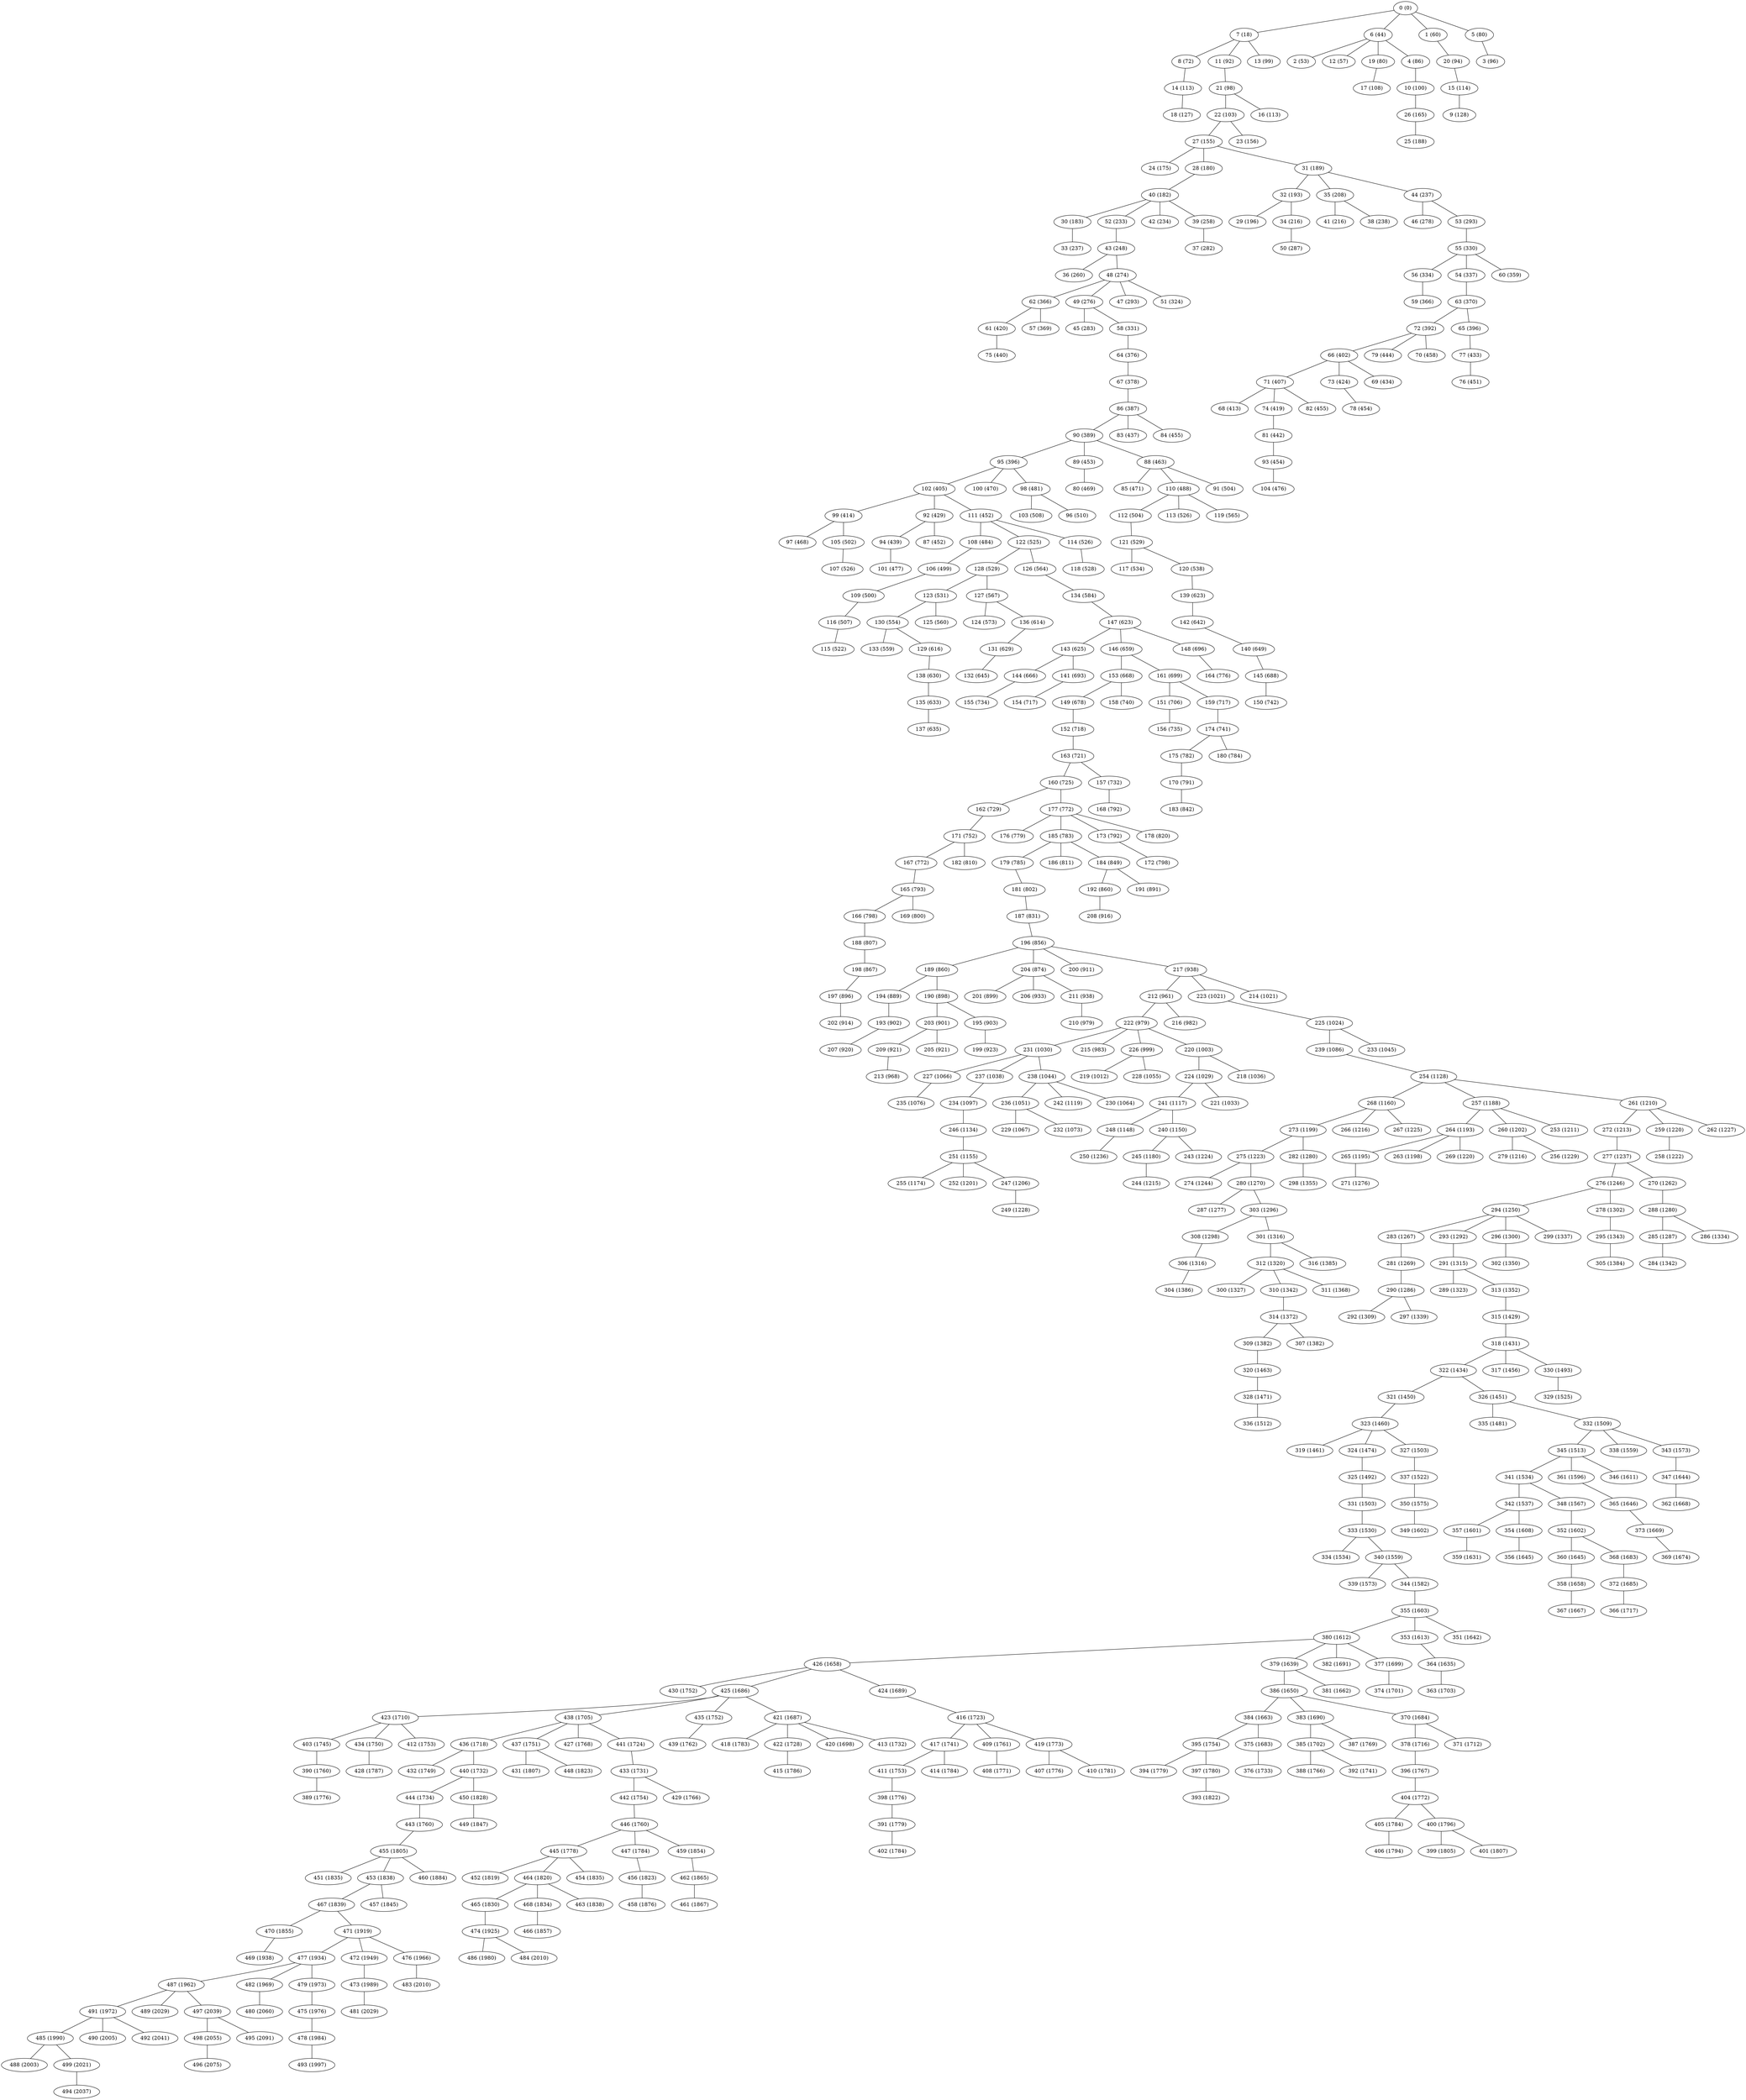 graph{
"64 (376)" -- "67 (378)";
"231 (1030)" -- "227 (1066)";
"423 (1710)" -- "403 (1745)";
"67 (378)" -- "86 (387)";
"236 (1051)" -- "229 (1067)";
"436 (1718)" -- "432 (1749)";
"86 (387)" -- "90 (389)";
"236 (1051)" -- "232 (1073)";
"423 (1710)" -- "434 (1750)";
"63 (370)" -- "72 (392)";
"227 (1066)" -- "235 (1076)";
"438 (1705)" -- "437 (1751)";
"90 (389)" -- "95 (396)";
"225 (1024)" -- "239 (1086)";
"426 (1658)" -- "430 (1752)";
"63 (370)" -- "65 (396)";
"237 (1038)" -- "234 (1097)";
"425 (1686)" -- "435 (1752)";
"72 (392)" -- "66 (402)";
"224 (1029)" -- "241 (1117)";
"423 (1710)" -- "412 (1753)";
"95 (396)" -- "102 (405)";
"238 (1044)" -- "242 (1119)";
"417 (1741)" -- "411 (1753)";
"66 (402)" -- "71 (407)";
"239 (1086)" -- "254 (1128)";
"384 (1663)" -- "395 (1754)";
"71 (407)" -- "68 (413)";
"234 (1097)" -- "246 (1134)";
"433 (1731)" -- "442 (1754)";
"102 (405)" -- "99 (414)";
"241 (1117)" -- "248 (1148)";
"442 (1754)" -- "446 (1760)";
"71 (407)" -- "74 (419)";
"241 (1117)" -- "240 (1150)";
"403 (1745)" -- "390 (1760)";
"62 (366)" -- "61 (420)";
"246 (1134)" -- "251 (1155)";
"444 (1734)" -- "443 (1760)";
"66 (402)" -- "73 (424)";
"254 (1128)" -- "268 (1160)";
"416 (1723)" -- "409 (1761)";
"102 (405)" -- "92 (429)";
"251 (1155)" -- "255 (1174)";
"435 (1752)" -- "439 (1762)";
"65 (396)" -- "77 (433)";
"240 (1150)" -- "245 (1180)";
"433 (1731)" -- "429 (1766)";
"66 (402)" -- "69 (434)";
"254 (1128)" -- "257 (1188)";
"385 (1702)" -- "388 (1766)";
"86 (387)" -- "83 (437)";
"257 (1188)" -- "264 (1193)";
"378 (1716)" -- "396 (1767)";
"92 (429)" -- "94 (439)";
"264 (1193)" -- "265 (1195)";
"438 (1705)" -- "427 (1768)";
"61 (420)" -- "75 (440)";
"264 (1193)" -- "263 (1198)";
"383 (1690)" -- "387 (1769)";
"74 (419)" -- "81 (442)";
"268 (1160)" -- "273 (1199)";
"409 (1761)" -- "408 (1771)";
"72 (392)" -- "79 (444)";
"251 (1155)" -- "252 (1201)";
"396 (1767)" -- "404 (1772)";
"0 (0)" -- "7 (18)";
"77 (433)" -- "76 (451)";
"257 (1188)" -- "260 (1202)";
"416 (1723)" -- "419 (1773)";
"0 (0)" -- "6 (44)";
"92 (429)" -- "87 (452)";
"251 (1155)" -- "247 (1206)";
"411 (1753)" -- "398 (1776)";
"6 (44)" -- "2 (53)";
"102 (405)" -- "111 (452)";
"254 (1128)" -- "261 (1210)";
"419 (1773)" -- "407 (1776)";
"6 (44)" -- "12 (57)";
"90 (389)" -- "89 (453)";
"257 (1188)" -- "253 (1211)";
"390 (1760)" -- "389 (1776)";
"0 (0)" -- "1 (60)";
"81 (442)" -- "93 (454)";
"261 (1210)" -- "272 (1213)";
"446 (1760)" -- "445 (1778)";
"7 (18)" -- "8 (72)";
"73 (424)" -- "78 (454)";
"245 (1180)" -- "244 (1215)";
"395 (1754)" -- "394 (1779)";
"6 (44)" -- "19 (80)";
"71 (407)" -- "82 (455)";
"260 (1202)" -- "279 (1216)";
"398 (1776)" -- "391 (1779)";
"0 (0)" -- "5 (80)";
"86 (387)" -- "84 (455)";
"268 (1160)" -- "266 (1216)";
"395 (1754)" -- "397 (1780)";
"6 (44)" -- "4 (86)";
"72 (392)" -- "70 (458)";
"264 (1193)" -- "269 (1220)";
"419 (1773)" -- "410 (1781)";
"7 (18)" -- "11 (92)";
"90 (389)" -- "88 (463)";
"261 (1210)" -- "259 (1220)";
"421 (1687)" -- "418 (1783)";
"1 (60)" -- "20 (94)";
"99 (414)" -- "97 (468)";
"259 (1220)" -- "258 (1222)";
"446 (1760)" -- "447 (1784)";
"5 (80)" -- "3 (96)";
"89 (453)" -- "80 (469)";
"273 (1199)" -- "275 (1223)";
"404 (1772)" -- "405 (1784)";
"11 (92)" -- "21 (98)";
"95 (396)" -- "100 (470)";
"240 (1150)" -- "243 (1224)";
"391 (1779)" -- "402 (1784)";
"7 (18)" -- "13 (99)";
"88 (463)" -- "85 (471)";
"268 (1160)" -- "267 (1225)";
"417 (1741)" -- "414 (1784)";
"4 (86)" -- "10 (100)";
"93 (454)" -- "104 (476)";
"261 (1210)" -- "262 (1227)";
"422 (1728)" -- "415 (1786)";
"21 (98)" -- "22 (103)";
"94 (439)" -- "101 (477)";
"247 (1206)" -- "249 (1228)";
"434 (1750)" -- "428 (1787)";
"19 (80)" -- "17 (108)";
"95 (396)" -- "98 (481)";
"260 (1202)" -- "256 (1229)";
"405 (1784)" -- "406 (1794)";
"21 (98)" -- "16 (113)";
"111 (452)" -- "108 (484)";
"248 (1148)" -- "250 (1236)";
"404 (1772)" -- "400 (1796)";
"8 (72)" -- "14 (113)";
"88 (463)" -- "110 (488)";
"272 (1213)" -- "277 (1237)";
"400 (1796)" -- "399 (1805)";
"20 (94)" -- "15 (114)";
"108 (484)" -- "106 (499)";
"275 (1223)" -- "274 (1244)";
"443 (1760)" -- "455 (1805)";
"277 (1237)" -- "276 (1246)";
"106 (499)" -- "109 (500)";
"14 (113)" -- "18 (127)";
"437 (1751)" -- "431 (1807)";
"15 (114)" -- "9 (128)";
"99 (414)" -- "105 (502)";
"276 (1246)" -- "294 (1250)";
"400 (1796)" -- "401 (1807)";
"22 (103)" -- "27 (155)";
"110 (488)" -- "112 (504)";
"277 (1237)" -- "270 (1262)";
"445 (1778)" -- "452 (1819)";
"22 (103)" -- "23 (156)";
"88 (463)" -- "91 (504)";
"294 (1250)" -- "283 (1267)";
"445 (1778)" -- "464 (1820)";
"10 (100)" -- "26 (165)";
"109 (500)" -- "116 (507)";
"283 (1267)" -- "281 (1269)";
"397 (1780)" -- "393 (1822)";
"27 (155)" -- "24 (175)";
"98 (481)" -- "103 (508)";
"275 (1223)" -- "280 (1270)";
"437 (1751)" -- "448 (1823)";
"27 (155)" -- "28 (180)";
"98 (481)" -- "96 (510)";
"265 (1195)" -- "271 (1276)";
"447 (1784)" -- "456 (1823)";
"28 (180)" -- "40 (182)";
"116 (507)" -- "115 (522)";
"280 (1270)" -- "287 (1277)";
"440 (1732)" -- "450 (1828)";
"40 (182)" -- "30 (183)";
"111 (452)" -- "122 (525)";
"270 (1262)" -- "288 (1280)";
"464 (1820)" -- "465 (1830)";
"26 (165)" -- "25 (188)";
"105 (502)" -- "107 (526)";
"273 (1199)" -- "282 (1280)";
"464 (1820)" -- "468 (1834)";
"27 (155)" -- "31 (189)";
"110 (488)" -- "113 (526)";
"281 (1269)" -- "290 (1286)";
"455 (1805)" -- "451 (1835)";
"31 (189)" -- "32 (193)";
"111 (452)" -- "114 (526)";
"288 (1280)" -- "285 (1287)";
"445 (1778)" -- "454 (1835)";
"32 (193)" -- "29 (196)";
"114 (526)" -- "118 (528)";
"294 (1250)" -- "293 (1292)";
"455 (1805)" -- "453 (1838)";
"31 (189)" -- "35 (208)";
"122 (525)" -- "128 (529)";
"280 (1270)" -- "303 (1296)";
"464 (1820)" -- "463 (1838)";
"35 (208)" -- "41 (216)";
"112 (504)" -- "121 (529)";
"303 (1296)" -- "308 (1298)";
"453 (1838)" -- "467 (1839)";
"32 (193)" -- "34 (216)";
"128 (529)" -- "123 (531)";
"294 (1250)" -- "296 (1300)";
"453 (1838)" -- "457 (1845)";
"40 (182)" -- "52 (233)";
"121 (529)" -- "117 (534)";
"276 (1246)" -- "278 (1302)";
"450 (1828)" -- "449 (1847)";
"40 (182)" -- "42 (234)";
"121 (529)" -- "120 (538)";
"290 (1286)" -- "292 (1309)";
"446 (1760)" -- "459 (1854)";
"30 (183)" -- "33 (237)";
"123 (531)" -- "130 (554)";
"293 (1292)" -- "291 (1315)";
"467 (1839)" -- "470 (1855)";
"31 (189)" -- "44 (237)";
"130 (554)" -- "133 (559)";
"308 (1298)" -- "306 (1316)";
"468 (1834)" -- "466 (1857)";
"35 (208)" -- "38 (238)";
"123 (531)" -- "125 (560)";
"303 (1296)" -- "301 (1316)";
"459 (1854)" -- "462 (1865)";
"52 (233)" -- "43 (248)";
"122 (525)" -- "126 (564)";
"301 (1316)" -- "312 (1320)";
"462 (1865)" -- "461 (1867)";
"40 (182)" -- "39 (258)";
"110 (488)" -- "119 (565)";
"291 (1315)" -- "289 (1323)";
"456 (1823)" -- "458 (1876)";
"43 (248)" -- "36 (260)";
"128 (529)" -- "127 (567)";
"312 (1320)" -- "300 (1327)";
"455 (1805)" -- "460 (1884)";
"43 (248)" -- "48 (274)";
"127 (567)" -- "124 (573)";
"288 (1280)" -- "286 (1334)";
"467 (1839)" -- "471 (1919)";
"48 (274)" -- "49 (276)";
"126 (564)" -- "134 (584)";
"294 (1250)" -- "299 (1337)";
"465 (1830)" -- "474 (1925)";
"44 (237)" -- "46 (278)";
"127 (567)" -- "136 (614)";
"290 (1286)" -- "297 (1339)";
"471 (1919)" -- "477 (1934)";
"39 (258)" -- "37 (282)";
"130 (554)" -- "129 (616)";
"312 (1320)" -- "310 (1342)";
"470 (1855)" -- "469 (1938)";
"49 (276)" -- "45 (283)";
"134 (584)" -- "147 (623)";
"285 (1287)" -- "284 (1342)";
"471 (1919)" -- "472 (1949)";
"34 (216)" -- "50 (287)";
"120 (538)" -- "139 (623)";
"278 (1302)" -- "295 (1343)";
"477 (1934)" -- "487 (1962)";
"48 (274)" -- "47 (293)";
"147 (623)" -- "143 (625)";
"296 (1300)" -- "302 (1350)";
"471 (1919)" -- "476 (1966)";
"44 (237)" -- "53 (293)";
"136 (614)" -- "131 (629)";
"291 (1315)" -- "313 (1352)";
"477 (1934)" -- "482 (1969)";
"48 (274)" -- "51 (324)";
"129 (616)" -- "138 (630)";
"282 (1280)" -- "298 (1355)";
"487 (1962)" -- "491 (1972)";
"53 (293)" -- "55 (330)";
"138 (630)" -- "135 (633)";
"312 (1320)" -- "311 (1368)";
"477 (1934)" -- "479 (1973)";
"49 (276)" -- "58 (331)";
"135 (633)" -- "137 (635)";
"310 (1342)" -- "314 (1372)";
"479 (1973)" -- "475 (1976)";
"55 (330)" -- "56 (334)";
"139 (623)" -- "142 (642)";
"314 (1372)" -- "309 (1382)";
"474 (1925)" -- "486 (1980)";
"55 (330)" -- "54 (337)";
"131 (629)" -- "132 (645)";
"314 (1372)" -- "307 (1382)";
"475 (1976)" -- "478 (1984)";
"55 (330)" -- "60 (359)";
"142 (642)" -- "140 (649)";
"295 (1343)" -- "305 (1384)";
"472 (1949)" -- "473 (1989)";
"56 (334)" -- "59 (366)";
"147 (623)" -- "146 (659)";
"301 (1316)" -- "316 (1385)";
"491 (1972)" -- "485 (1990)";
"48 (274)" -- "62 (366)";
"143 (625)" -- "144 (666)";
"306 (1316)" -- "304 (1386)";
"478 (1984)" -- "493 (1997)";
"62 (366)" -- "57 (369)";
"146 (659)" -- "153 (668)";
"313 (1352)" -- "315 (1429)";
"485 (1990)" -- "488 (2003)";
"54 (337)" -- "63 (370)";
"153 (668)" -- "149 (678)";
"315 (1429)" -- "318 (1431)";
"491 (1972)" -- "490 (2005)";
"140 (649)" -- "145 (688)";
"58 (331)" -- "64 (376)";
"318 (1431)" -- "322 (1434)";
"476 (1966)" -- "483 (2010)";
"143 (625)" -- "141 (693)";
"322 (1434)" -- "321 (1450)";
"474 (1925)" -- "484 (2010)";
"147 (623)" -- "148 (696)";
"322 (1434)" -- "326 (1451)";
"485 (1990)" -- "499 (2021)";
"146 (659)" -- "161 (699)";
"318 (1431)" -- "317 (1456)";
"473 (1989)" -- "481 (2029)";
"161 (699)" -- "151 (706)";
"321 (1450)" -- "323 (1460)";
"487 (1962)" -- "489 (2029)";
"161 (699)" -- "159 (717)";
"323 (1460)" -- "319 (1461)";
"499 (2021)" -- "494 (2037)";
"141 (693)" -- "154 (717)";
"309 (1382)" -- "320 (1463)";
"487 (1962)" -- "497 (2039)";
"149 (678)" -- "152 (718)";
"320 (1463)" -- "328 (1471)";
"491 (1972)" -- "492 (2041)";
"152 (718)" -- "163 (721)";
"323 (1460)" -- "324 (1474)";
"497 (2039)" -- "498 (2055)";
"163 (721)" -- "160 (725)";
"326 (1451)" -- "335 (1481)";
"482 (1969)" -- "480 (2060)";
"160 (725)" -- "162 (729)";
"324 (1474)" -- "325 (1492)";
"498 (2055)" -- "496 (2075)";
"163 (721)" -- "157 (732)";
"318 (1431)" -- "330 (1493)";
"497 (2039)" -- "495 (2091)";
"144 (666)" -- "155 (734)";
"325 (1492)" -- "331 (1503)";
"151 (706)" -- "156 (735)";
"323 (1460)" -- "327 (1503)";
"153 (668)" -- "158 (740)";
"326 (1451)" -- "332 (1509)";
"159 (717)" -- "174 (741)";
"328 (1471)" -- "336 (1512)";
"145 (688)" -- "150 (742)";
"332 (1509)" -- "345 (1513)";
"162 (729)" -- "171 (752)";
"327 (1503)" -- "337 (1522)";
"160 (725)" -- "177 (772)";
"330 (1493)" -- "329 (1525)";
"171 (752)" -- "167 (772)";
"331 (1503)" -- "333 (1530)";
"148 (696)" -- "164 (776)";
"333 (1530)" -- "334 (1534)";
"177 (772)" -- "176 (779)";
"345 (1513)" -- "341 (1534)";
"174 (741)" -- "175 (782)";
"341 (1534)" -- "342 (1537)";
"177 (772)" -- "185 (783)";
"332 (1509)" -- "338 (1559)";
"174 (741)" -- "180 (784)";
"333 (1530)" -- "340 (1559)";
"185 (783)" -- "179 (785)";
"341 (1534)" -- "348 (1567)";
"175 (782)" -- "170 (791)";
"340 (1559)" -- "339 (1573)";
"157 (732)" -- "168 (792)";
"332 (1509)" -- "343 (1573)";
"177 (772)" -- "173 (792)";
"337 (1522)" -- "350 (1575)";
"167 (772)" -- "165 (793)";
"340 (1559)" -- "344 (1582)";
"165 (793)" -- "166 (798)";
"345 (1513)" -- "361 (1596)";
"173 (792)" -- "172 (798)";
"342 (1537)" -- "357 (1601)";
"165 (793)" -- "169 (800)";
"348 (1567)" -- "352 (1602)";
"179 (785)" -- "181 (802)";
"350 (1575)" -- "349 (1602)";
"166 (798)" -- "188 (807)";
"344 (1582)" -- "355 (1603)";
"171 (752)" -- "182 (810)";
"342 (1537)" -- "354 (1608)";
"185 (783)" -- "186 (811)";
"345 (1513)" -- "346 (1611)";
"177 (772)" -- "178 (820)";
"355 (1603)" -- "380 (1612)";
"181 (802)" -- "187 (831)";
"355 (1603)" -- "353 (1613)";
"170 (791)" -- "183 (842)";
"357 (1601)" -- "359 (1631)";
"185 (783)" -- "184 (849)";
"353 (1613)" -- "364 (1635)";
"187 (831)" -- "196 (856)";
"380 (1612)" -- "379 (1639)";
"184 (849)" -- "192 (860)";
"355 (1603)" -- "351 (1642)";
"196 (856)" -- "189 (860)";
"343 (1573)" -- "347 (1644)";
"188 (807)" -- "198 (867)";
"354 (1608)" -- "356 (1645)";
"196 (856)" -- "204 (874)";
"352 (1602)" -- "360 (1645)";
"189 (860)" -- "194 (889)";
"361 (1596)" -- "365 (1646)";
"184 (849)" -- "191 (891)";
"379 (1639)" -- "386 (1650)";
"198 (867)" -- "197 (896)";
"380 (1612)" -- "426 (1658)";
"189 (860)" -- "190 (898)";
"360 (1645)" -- "358 (1658)";
"204 (874)" -- "201 (899)";
"379 (1639)" -- "381 (1662)";
"190 (898)" -- "203 (901)";
"386 (1650)" -- "384 (1663)";
"194 (889)" -- "193 (902)";
"358 (1658)" -- "367 (1667)";
"190 (898)" -- "195 (903)";
"347 (1644)" -- "362 (1668)";
"196 (856)" -- "200 (911)";
"365 (1646)" -- "373 (1669)";
"197 (896)" -- "202 (914)";
"373 (1669)" -- "369 (1674)";
"192 (860)" -- "208 (916)";
"352 (1602)" -- "368 (1683)";
"193 (902)" -- "207 (920)";
"384 (1663)" -- "375 (1683)";
"203 (901)" -- "209 (921)";
"386 (1650)" -- "370 (1684)";
"203 (901)" -- "205 (921)";
"368 (1683)" -- "372 (1685)";
"195 (903)" -- "199 (923)";
"426 (1658)" -- "425 (1686)";
"204 (874)" -- "206 (933)";
"425 (1686)" -- "421 (1687)";
"196 (856)" -- "217 (938)";
"426 (1658)" -- "424 (1689)";
"204 (874)" -- "211 (938)";
"386 (1650)" -- "383 (1690)";
"217 (938)" -- "212 (961)";
"380 (1612)" -- "382 (1691)";
"209 (921)" -- "213 (968)";
"421 (1687)" -- "420 (1698)";
"212 (961)" -- "222 (979)";
"380 (1612)" -- "377 (1699)";
"211 (938)" -- "210 (979)";
"377 (1699)" -- "374 (1701)";
"212 (961)" -- "216 (982)";
"383 (1690)" -- "385 (1702)";
"222 (979)" -- "215 (983)";
"364 (1635)" -- "363 (1703)";
"222 (979)" -- "226 (999)";
"425 (1686)" -- "438 (1705)";
"222 (979)" -- "220 (1003)";
"425 (1686)" -- "423 (1710)";
"226 (999)" -- "219 (1012)";
"370 (1684)" -- "371 (1712)";
"217 (938)" -- "223 (1021)";
"370 (1684)" -- "378 (1716)";
"217 (938)" -- "214 (1021)";
"372 (1685)" -- "366 (1717)";
"223 (1021)" -- "225 (1024)";
"438 (1705)" -- "436 (1718)";
"220 (1003)" -- "224 (1029)";
"424 (1689)" -- "416 (1723)";
"222 (979)" -- "231 (1030)";
"438 (1705)" -- "441 (1724)";
"224 (1029)" -- "221 (1033)";
"421 (1687)" -- "422 (1728)";
"220 (1003)" -- "218 (1036)";
"441 (1724)" -- "433 (1731)";
"231 (1030)" -- "237 (1038)";
"421 (1687)" -- "413 (1732)";
"231 (1030)" -- "238 (1044)";
"436 (1718)" -- "440 (1732)";
"225 (1024)" -- "233 (1045)";
"375 (1683)" -- "376 (1733)";
"238 (1044)" -- "236 (1051)";
"440 (1732)" -- "444 (1734)";
"226 (999)" -- "228 (1055)";
"416 (1723)" -- "417 (1741)";
"238 (1044)" -- "230 (1064)";
"385 (1702)" -- "392 (1741)";
}
